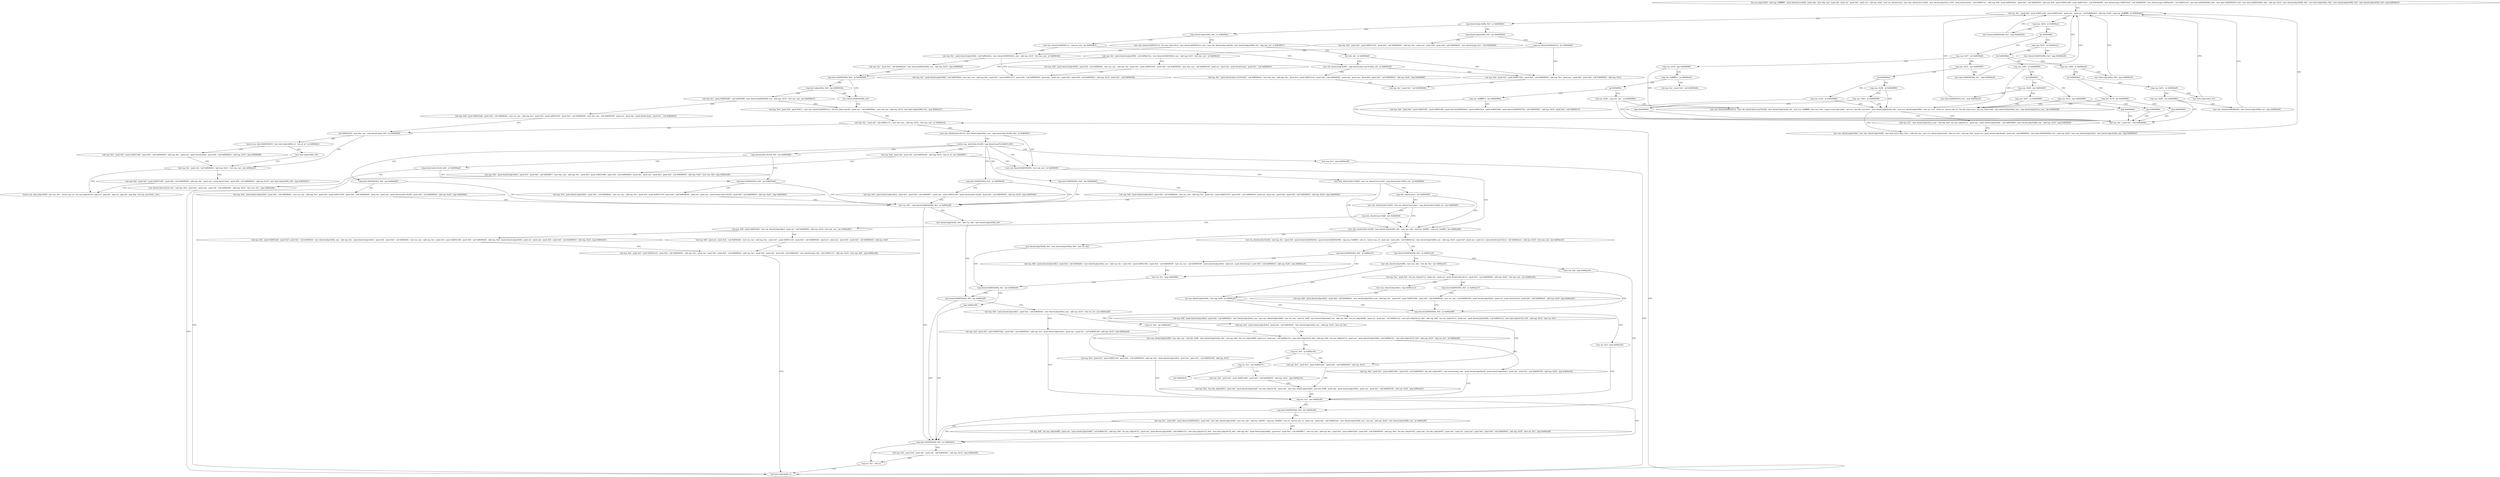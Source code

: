 digraph "func" {
"134518762" [label = "'lea ecx, [esp+0x4]', 'and esp, 0xfffffff0', 'push dword [ecx-0x4]', 'push ebp', 'mov ebp, esp', 'push edi', 'push esi', 'push ebx', 'push ecx', 'sub esp, 0xa4', 'mov esi, dword [ecx]', 'mov ebx, dword [ecx+0x4]', 'mov dword [ebp-0x1c], 0x0', 'push dword [ebx]', 'call 0x804e7a1', 'add esp, 0x8', 'push 0x80520ab', 'push 0x6', 'call 0x80491f0', 'add esp, 0x8', 'push 0x8051a80', 'push 0x80514c8', 'call 0x8049290', 'mov dword [esp], 0x80514c8', 'call 0x8049030', 'mov dword [esp], 0x804a530', 'call 0x80513c0', 'mov byte [0x8056294], 0x0', 'mov byte [0x8056295], 0x0', 'mov byte [0x8056296], 0x0', 'add esp, 0x10', 'mov dword [ebp-0x98], 0x0', 'mov byte [ebp-0x8c], 0x0', 'mov dword [ebp-0x90], 0x0', 'mov dword [ebp-0x94], 0x0', 'jmp 0x8049a50', " ]
"134519376" [label = "'sub esp, 0xc', 'push 0x0', 'push 0x8051e40', 'push 0x8051ae0', 'push ebx', 'push esi', 'call 0x804d3e0', 'add esp, 0x20', 'cmp eax, 0xffffffff', 'je 0x8049ab0', " ]
"134519472" [label = "'cmp dword [ebp-0x98], 0x0', 'je 0x8049b63', " ]
"134519406" [label = "'cmp eax, 0x63', 'je 0x8049a1e', " ]
"134519651" [label = "'cmp dword [ebp-0x94], 0x0', 'je 0x8049baa', " ]
"134519485" [label = "'cmp dword [ebp-0x94], 0x0', 'jne 0x8049b39', " ]
"134519326" [label = "'mov dword [0x8056208], 0x1', 'jmp 0x8049a50', " ]
"134519411" [label = "'jle 0x804988f', " ]
"134519722" [label = "'mov edx, dword [0x805621c]', 'lea eax, [edx+0x1]', 'mov dword [0x805621c], eax', 'mov edi, dword [ebx+edx*4]', 'mov dword [ebp-0x94], edi', 'cmp eax, esi', 'jl 0x8049b75', " ]
"134519660" [label = "'mov eax, dword [0x805621c]', 'cmp esi, eax', 'jle 0x8049bc9', " ]
"134519609" [label = "'sub esp, 0x4', 'push 0x5', 'push 0x8051b24', 'push 0x0', 'call 0x8049020', 'add esp, 0xc', 'push eax', 'push 0x0', 'push 0x0', 'call 0x80490c0', 'mov dword [esp], 0x1', 'call 0x804944b', " ]
"134519494" [label = "'cmp esi, dword [0x805621c]', 'jle 0x8049bd5', " ]
"134518927" [label = "'cmp eax, 0x37', 'jle 0x80498a9', " ]
"134519417" [label = "'cmp eax, 0x76', 'je 0x8049a2a', " ]
"134519669" [label = "'sub esp, 0xc', 'push dword [ebp-0x94]', 'call 0x804e25a', 'mov dword [0x805629c], eax', 'add esp, 0x10', 'test eax, eax', 'je 0x8049c64', " ]
"134519749" [label = "'test edi, edi', 'je 0x8049bd5', " ]
"134519753" [label = "'mov edi, dword [ebp-0x94]', 'cmp dword [ebx+eax*4-0x4], edi', 'je 0x8049c00', " ]
"134519765" [label = "'sub esp, 0x4', 'push 0x5', 'push 0x805150e', 'push 0x0', 'call 0x8049020', 'add esp, 0xc', 'push eax', 'push 0x0', 'push 0x0', 'call 0x80490c0', 'add esp, 0x10', " ]
"134519506" [label = "'sub esp, 0xc', 'push dword [ebp-0x98]', 'call 0x804e55a', 'mov dword [0x805629c], eax', 'add esp, 0x10', 'test eax, eax', 'je 0x8049c2f', " ]
"134518953" [label = "'cmp eax, 0x30', 'jge 0x8049906', " ]
"134518932" [label = "'cmp eax, 0x52', 'jne 0x8049995', " ]
"134519338" [label = "'mov dword [0x8056208], 0x0', 'jmp 0x8049a50', " ]
"134519422" [label = "'jle 0x80499be', " ]
"134519908" [label = "'sub esp, 0xc', 'push dword [ebp-0x94]', 'call 0x80500ed', 'mov ebx, eax', 'add esp, 0xc', 'push 0x5', 'push 0x8051537', 'push 0x0', 'call 0x8049020', 'push ebx', 'push eax', 'push 0x0', 'push 0x0', 'call 0x80490c0', 'add esp, 0x14', 'push 0x1', 'call 0x804944b', " ]
"134519699" [label = "'sub esp, 0xc', 'push 0x0', 'call 0x80492e0', 'mov dword [0x8056298], eax', 'add esp, 0x10', 'jmp 0x8049af0', " ]
"134519808" [label = "'sub esp, 0xc', 'push dword [ebx+esi*4-0x4]', 'call 0x80500ed', 'mov ebx, eax', 'add esp, 0xc', 'push 0x5', 'push 0x805151e', 'push 0x0', 'call 0x8049020', 'push ebx', 'push eax', 'push 0x0', 'push 0x0', 'call 0x80490c0', 'add esp, 0x20', 'jmp 0x8049bf6', " ]
"134519798" [label = "'sub esp, 0xc', 'push 0x1', 'call 0x804944b', " ]
"134519855" [label = "'sub esp, 0x8', 'push dword [ebp-0x98]', 'push 0x4', 'call 0x804fe0e', 'mov esi, eax', 'add esp, 0xc', 'push 0x5', 'push 0x8051b50', 'push 0x0', 'call 0x8049020', 'mov ebx, eax', 'call 0x80491b0', 'push esi', 'push ebx', 'push dword [eax]', 'push 0x1', 'call 0x80490c0', " ]
"134519536" [label = "'cmp byte [0x8056296], 0x0', 'je 0x8049b06', " ]
"134519046" [label = "'mov eax, dword [0x805621c]', 'mov edi, dword [ebx+eax*4-0x4]', 'mov dword [ebp-0xa0], edi', 'mov ecx, 0xffffffff', 'mov eax, 0x0', 'repne scasb byte [edi]', 'not ecx', 'lea edx, [ecx-0x1]', 'mov dword [ebp-0xa4], edx', 'mov ecx, dword [ebp-0x90]', 'test ecx, ecx', 'setne al', 'movzx eax, al', 'lea edi, [eax+ecx]', 'lea eax, [edx+edi]', 'mov dword [ebp-0x9c], eax', 'cmp dword [ebp-0x1c], eax', 'jbe 0x80499f8', " ]
"134518958" [label = "'cmp eax, 0xffffff7e', 'je 0x8049a36', " ]
"134519189" [label = "'jle 0x80499ab', " ]
"134518941" [label = "'mov byte [0x8056296], 0x1', 'jmp 0x8049a50', " ]
"134519230" [label = "'cmp eax, 0x6f', 'je 0x8049906', " ]
"134519428" [label = "'cmp eax, 0x80', 'je 0x8049a40', " ]
"134519558" [label = "'mov dword [0x8056290], 0x0', " ]
"134519545" [label = "'cmp byte [ebp-0x8c], 0x0', 'jne 0x8049c9a', " ]
"134519288" [label = "'add eax, 0x1', 'mov dword [ebp-0x1c], eax', 'sub esp, 0x8', 'lea eax, [ebp-0x1c]', 'push eax', 'push dword [ebp-0x94]', 'call 0x8050800', 'mov dword [ebp-0x94], eax', 'add esp, 0x10', 'jmp 0x804994f', " ]
"134519119" [label = "'mov eax, dword [ebp-0x94]', 'mov edx, dword [ebp-0x90]', 'mov byte [eax+edx], 0x2c', 'add edi, eax', 'mov ecx, dword [ebp-0xa4]', 'add ecx, 0x1', 'sub esp, 0x4', 'push ecx', 'push dword [ebp-0xa0]', 'push edi', 'call 0x8048fc0', 'mov byte [0x8056294], 0x1', 'add esp, 0x10', 'mov eax, dword [ebp-0x9c]', 'mov dword [ebp-0x90], eax', 'jmp 0x8049a50', " ]
"134519350" [label = "'sub esp, 0xc', 'push 0x0', 'call 0x804944b', " ]
"134518969" [label = "'jg 0x80498fa', " ]
"134519211" [label = "'cmp eax, 0x3d', 'je 0x8049906', " ]
"134519191" [label = "'cmp eax, 0x58', 'je 0x8049906', " ]
"134519239" [label = "'jg 0x80499e2', " ]
"134519360" [label = "'mov byte [ebp-0x8c], 0x0', 'jmp 0x8049a50', " ]
"134519435" [label = "'jle 0x80499ed', " ]
"134519568" [label = "'sub esp, 0x4', 'push 0x0', 'push 0x411', 'mov eax, dword [0x805621c]', 'lea eax, [ebx+eax*4]', 'push eax', 'call 0x80509ee', 'mov edi, eax', 'add esp, 0x10', 'mov byte [ebp-0x90], 0x1', 'jmp 0x804a311', " ]
"134519962" [label = "'sub esp, 0xc', 'push 0x8056280', 'call 0x80500ff', 'mov dword [0x8056290], eax', 'add esp, 0x10', 'test eax, eax', 'jne 0x8049b10', " ]
"134519034" [label = "'sub eax, 0x2b', 'cmp eax, 0x1', 'ja 0x80499b4', " ]
"134518971" [label = "'cmp eax, 0xffffff7d', 'jne 0x80499b4', " ]
"134519220" [label = "'sub esp, 0xc', 'push 0x1', 'call 0x804944b', " ]
"134519200" [label = "'cmp eax, 0x61', 'je 0x8049906', " ]
"134519266" [label = "'cmp eax, 0x72', 'jge 0x8049906', " ]
"134519241" [label = "'cmp eax, 0x66', 'jne 0x80499d7', " ]
"134519277" [label = "'cmp eax, 0x78', 'jle 0x8049906', " ]
"134519441" [label = "'cmp eax, 0x81', 'je 0x8049a49', " ]
"134521617" [label = "'sub esp, 0xc', 'push edi', 'call 0x804c131', 'mov ebx, eax', 'add esp, 0x10', 'test eax, eax', 'je 0x8049ceb', " ]
"134520043" [label = "'call 0x80491b0', 'mov ebx, eax', 'cmp dword [eax], 0x0', 'je 0x8049d0f', " ]
"134521639" [label = "'mov eax, dword [eax+0x1c]', 'mov dword [ebp-0x8c], eax', 'cmp word [ebx+0x38], 0xd', 'ja 0x8049f1a', " ]
"134519991" [label = "'sub esp, 0x8', 'push 0x8052abf', 'push 0x4', 'call 0x804fe0e', 'mov esi, eax', 'add esp, 0xc', 'push 0x5', 'push 0x8051b50', 'push 0x0', 'call 0x8049020', 'mov ebx, eax', 'call 0x80491b0', 'push esi', 'push ebx', 'push dword [eax]', 'push 0x1', 'call 0x80490c0', " ]
"134518982" [label = "'sub esp, 0x4', 'push 0x0', 'push 0x80514f1', 'push 0x80514fe', 'push dword [0x805620c]', 'push 0x80514c4', 'push 0x8051448', 'push dword [0x8056274]', 'call 0x80505b7', 'add esp, 0x14', 'push 0x0', 'call 0x8049110', " ]
"134519209" [label = "'jmp 0x80499b4', " ]
"134519275" [label = "'jmp 0x80499b4', " ]
"134519255" [label = "'cmp eax, 0x67', 'je 0x8049906', " ]
"134519246" [label = "'mov byte [0x8056295], 0x1', 'jmp 0x8049a50', " ]
"134519286" [label = "'jmp 0x80499b4', " ]
"134519369" [label = "'mov byte [ebp-0x8c], 0x1', " ]
"134519448" [label = "'cmp eax, 0x82', 'jne 0x80499b4', " ]
"134520079" [label = "'sub esp, 0xc', 'push edi', 'call 0x804bfde', 'add esp, 0x10', 'test eax, eax', 'jne 0x804a45c', " ]
"134520055" [label = "'movzx eax, byte [0x8056295]', 'mov byte [ebp-0x90], al', 'test al, al', 'je 0x8049d3c', " ]
"134520602" [label = "'mov eax, dword [0x8056290]', 'test eax, eax', 'je 0x8049f38', " ]
"134521659" [label = "'movzx eax, word [ebx+0x38]', 'jmp dword [eax*4+0x8051e00]', " ]
"134519264" [label = "'jmp 0x80499b4', " ]
"134519459" [label = "'mov eax, dword [0x8056434]', 'mov dword [ebp-0x98], eax', 'jmp 0x8049a50', " ]
"134521948" [label = "'sub esp, 0x4', 'push 0x5', 'push 0x80515d4', 'push 0x0', 'call 0x8049020', 'add esp, 0xc', 'push eax', 'push dword [ebx]', 'push 0x0', 'call 0x80490c0', 'add esp, 0x10', 'mov byte [ebp-0x90], 0x0', 'jmp 0x8049d23', " ]
"134520099" [label = "'movzx eax, byte [ebp-0x90]', 'xor eax, 0x1', 'movzx eax, al', 'lea esp, [ebp-0x10]', 'pop ecx', 'pop ebx', 'pop esi', 'pop edi', 'pop ebp', 'lea esp, [ecx-0x4]', 'retn', " ]
"134520124" [label = "'sub esp, 0x4', 'push 0x5', 'push 0x8051548', 'push 0x0', 'call 0x8049020', 'add esp, 0xc', 'push eax', 'push dword [ebx]', 'push 0x0', 'call 0x80490c0', 'add esp, 0x10', 'jmp 0x8049d0f', " ]
"134520072" [label = "'mov byte [ebp-0x90], 0x0', " ]
"134520632" [label = "'mov edx, dword [ebx+0x50]', 'mov dword [ebp-0x94], edx', 'mov eax, edx', 'and eax, 0xf000', 'cmp eax, 0xa000', 'jne 0x804a0b9', " ]
"134520611" [label = "'mov edx, dword [ebx+0x98]', 'mov esi, dword [eax+0x4]', 'cmp dword [ebx+0x9c], esi', 'je 0x8049fbb', " ]
"134520159" [label = "'cmp dword [ebx+0x30], 0x0', 'jne 0x8049d6b', " ]
"134520264" [label = "'cmp byte [0x8056295], 0x0', 'je 0x8049e58', " ]
"134520450" [label = "'cmp byte [0x8056295], 0x0', 'jne 0x8049dd5', " ]
"134520518" [label = "'cmp byte [0x8056295], 0x0', 'jne 0x8049dd5', " ]
"134520585" [label = "'sub esp, 0x8', 'push ebx', 'push edi', 'call 0x8050a36', 'add esp, 0x10', 'test al, al', 'jne 0x8049f7e', " ]
"134521938" [label = "'mov eax, 0x1', 'jmp 0x804a30b', " ]
"134521017" [label = "'mov esi, dword [ebx+0x18]', 'sub esp, 0xc', 'push 0x0', 'push dword [0x805629c]', 'push dword [0x8056298]', 'cmp eax, 0x4000', 'sete al', 'movzx eax, al', 'push eax', 'push edx', 'call 0x804e5ae', 'mov dword [ebp-0x98], eax', 'add esp, 0x20', 'push 0x0', 'push eax', 'push esi', 'push dword [edi+0x1c]', 'call 0x804a5ee', 'add esp, 0x10', 'test eax, eax', 'jne 0x804a1df', " ]
"134520659" [label = "'mov dword [ebp-0x98], 0x0', 'mov dword [ebp-0x94], 0x0', 'mov esi, 0x2', " ]
"134520763" [label = "'cmp edx, dword [eax]', 'jne 0x8049f38', " ]
"134520171" [label = "'cmp byte [0x8056295], 0x0', 'jne 0x8049dd5', " ]
"134520165" [label = "'cmp dword [ebx+0x10], 0x0', 'je 0x8049da8', " ]
"134520408" [label = "'sub esp, 0x4', 'push dword [ebp-0x8c]', 'push 0x3', 'push 0x0', 'call 0x804ff17', 'push eax', 'push 0x8051545', 'push dword [ebx+0x20]', 'push 0x0', 'call 0x80490c0', 'add esp, 0x20', 'jmp 0x8049dd5', " ]
"134520277" [label = "'mov esi, 0x0', 'cmp dword [0x8056208], 0x2', 'je 0x804a2f8', " ]
"134520463" [label = "'sub esp, 0x8', 'push dword [ebp-0x8c]', 'push 0x4', 'call 0x804fe0e', 'mov esi, eax', 'add esp, 0xc', 'push 0x5', 'push 0x8051569', 'push 0x0', 'call 0x8049020', 'push esi', 'push eax', 'push dword [ebx+0x20]', 'push 0x0', 'call 0x80490c0', 'add esp, 0x20', 'jmp 0x8049dd5', " ]
"134520531" [label = "'sub esp, 0x8', 'push dword [ebp-0x8c]', 'push 0x4', 'call 0x804fe0e', 'mov esi, eax', 'add esp, 0xc', 'push 0x5', 'push 0x8051b70', 'push 0x0', 'call 0x8049020', 'push esi', 'push eax', 'push 0x0', 'push 0x0', 'call 0x80490c0', 'add esp, 0x20', 'jmp 0x8049dd5', " ]
"134520702" [label = "'sub esp, 0x4', 'push dword [ebp-0x8c]', 'push 0x3', 'push 0x0', 'call 0x804ff17', 'mov ebx, eax', 'add esp, 0xc', 'push 0x5', 'push 0x8051b98', 'push 0x0', 'call 0x8049020', 'push ebx', 'push eax', 'push 0x0', 'push 0x0', 'call 0x80490c0', 'add esp, 0x20', 'mov eax, 0x0', 'jmp 0x804a30b', " ]
"134521611" [label = "'and byte [ebp-0x90], al', " ]
"134521311" [label = "'cmp byte [0x8056295], 0x0', 'je 0x804a1f2', " ]
"134521087" [label = "'cmp dword [0x8056208], 0x2', 'je 0x804a1d5', " ]
"134520684" [label = "'cmp dword [0x8056208], 0x2', 'jne 0x8049e00', " ]
"134520771" [label = "'mov edx, dword [ebx+0x40]', 'mov esi, dword [eax+0xc]', 'cmp dword [ebx+0x44], esi', 'jne 0x8049f38', " ]
"134520180" [label = "'sub esp, 0x8', 'push dword [ebp-0x8c]', 'push 0x4', 'call 0x804fe0e', 'mov esi, eax', 'add esp, 0xc', 'push 0x5', 'push 0x8051558', 'push 0x0', 'call 0x8049020', 'push esi', 'push eax', 'push dword [ebx+0x20]', 'push 0x0', 'call 0x80490c0', 'add esp, 0x20', 'jmp 0x8049dd5', " ]
"134520232" [label = "'mov dword [ebx+0x10], 0x1', 'sub esp, 0x4', 'push 0x1', 'push ebx', 'push edi', 'call 0x804c6f1', 'add esp, 0x10', 'mov eax, 0x1', 'jmp 0x804a30b', " ]
"134521592" [label = "'cmp byte [0x8056296], 0x0', 'je 0x804a43e', " ]
"134520295" [label = "'mov dword [ebp-0x94], 0x0', 'mov esi, 0x0', 'mov dword [ebp-0x98], 0x0', " ]
"134521330" [label = "'sub esp, 0x8', 'push dword [ebp-0x8c]', 'push 0x4', 'call 0x804fe0e', 'mov dword [ebp-0x9c], eax', 'add esp, 0xc', 'push 0x5', 'push 0x8051582', 'push 0x0', 'call 0x8049020', 'mov esi, eax', 'call 0x80491b0', 'push dword [ebp-0x9c]', 'push esi', 'push dword [eax]', 'push 0x0', 'call 0x80490c0', 'add esp, 0x20', 'jmp 0x804a1e8', " ]
"134521320" [label = "'mov esi, 0x1', 'jmp 0x8049f6c', " ]
"134521301" [label = "'mov esi, 0x4', 'jmp 0x804a2eb', " ]
"134521100" [label = "'mov edx, dword [ebp-0x98]', 'mov eax, edx', 'test dh, 0xe', 'jne 0x804a235', " ]
"134520320" [label = "'cmp dword [0x8056208], 0x0', 'jne 0x804a2f8', " ]
"134520333" [label = "'sub esp, 0x8', 'push dword [ebp-0x8c]', 'push 0x4', 'call 0x804fe0e', 'mov dword [ebp-0x9c], eax', 'add esp, 0x10', 'test esi, esi', 'jne 0x804a2b8', " ]
"134520697" [label = "'jmp 0x804a2f8', " ]
"134520786" [label = "'cmp edx, dword [eax+0x8]', 'jne 0x8049f38', " ]
"134521918" [label = "'sub esp, 0x4', 'push 0x4', 'push ebx', 'push edi', 'call 0x804c6f1', 'add esp, 0x10', 'jmp 0x804a305', " ]
"134521605" [label = "'cmp esi, 0x1', 'seta al', " ]
"134521579" [label = "'cmp byte [0x8056294], 0x0', 'jne 0x804a381', " ]
"134521397" [label = "'sub esp, 0xc', 'push 0x0', 'lea eax, [ebp-0x7c]', 'push eax', 'push esi', 'push dword [edi+0x1c]', 'push 0x3', 'call 0x8049040', 'add esp, 0x20', 'test eax, eax', 'jne 0x804a258', " ]
"134521117" [label = "'xor eax, dword [ebp-0x94]', 'test eax, 0xfff', 'je 0x804a261', " ]
"134521528" [label = "'cmp esi, 0x2', 'jne 0x804a4a7', " ]
"134520366" [label = "'sub esp, 0x4', 'push 0x5', 'push 0x80515ba', 'push 0x0', 'call 0x8049020', 'add esp, 0xc', 'push dword [ebp-0x9c]', 'push eax', 'push 0x1', 'call 0x80491d0', 'add esp, 0x10', 'jmp 0x804a2e6', " ]
"134520795" [label = "'sub esp, 0x8', 'push 0x8052abf', 'mov esi, dword [ebp-0x8c]', 'push esi', 'call 0x8048f50', 'add esp, 0x10', 'test eax, eax', 'jne 0x804a061', " ]
"134521729" [label = "'sub esp, 0xc', 'push 0x0', 'push dword [0x805629c]', 'push 0x0', 'mov edx, dword [ebp-0x94]', 'mov eax, edx', 'and eax, 0xf000', 'cmp eax, 0x4000', 'sete al', 'movzx eax, al', 'push eax', 'push edx', 'call 0x804e5ae', 'mov dword [ebp-0x94], eax', 'not eax', 'add esp, 0x20', 'test dword [ebp-0x98], eax', 'je 0x804a2f8', " ]
"134521432" [label = "'cmp byte [0x8056295], 0x0', 'je 0x804a275', " ]
"134521424" [label = "'mov eax, dword [ebp-0x6c]', 'jmp 0x804a11d', " ]
"134521441" [label = "'cmp dword [0x8056208], 0x0', 'je 0x804a489', " ]
"134521134" [label = "'sub esp, 0x8', 'push dword [ebp-0x8c]', 'push 0x4', 'call 0x804fe0e', 'mov dword [ebp-0x9c], eax', 'mov eax, dword [ebp-0x98]', 'mov esi, eax', 'and esi, 0xfff', 'mov dword [ebp-0xa0], esi', 'add esp, 0x8', 'lea esi, [ebp-0x88]', 'push esi', 'push eax', 'call 0x804a72a', 'mov byte [ebp-0x7e], 0x0', 'add esp, 0x8', 'lea eax, [ebp-0x7c]', 'push eax', 'push dword [ebp-0x94]', 'call 0x804a72a', 'mov byte [ebp-0x72], 0x0', 'add esp, 0x10', 'mov esi, 0x4', " ]
"134522023" [label = "'mov eax, dword [ebp-0x98]', 'mov edx, eax', 'and edx, 0xfff', 'mov dword [ebp-0xa0], edx', 'sub esp, 0x8', 'lea ecx, [ebp-0x88]', 'push ecx', 'push eax', 'call 0x804a72a', 'mov byte [ebp-0x7e], 0x0', 'add esp, 0x8', 'lea eax, [ebp-0x7c]', 'push eax', 'push dword [ebp-0x94]', 'call 0x804a72a', 'mov byte [ebp-0x72], 0x0', 'add esp, 0x10', 'cmp esi, 0x3', 'je 0x804a346', " ]
"134521537" [label = "'sub esp, 0x4', 'push 0x5', 'push 0x8051cf4', 'push 0x0', 'call 0x8049020', 'add esp, 0xc', 'push dword [ebp-0x9c]', 'push eax', 'push 0x1', 'call 0x80491d0', 'add esp, 0x10', " ]
"134521574" [label = "'cmp esi, 0x2', 'jbe 0x804a2f8', " ]
"134520929" [label = "'sub esp, 0x4', 'push 0x8052abf', 'push 0x4', 'push 0x1', 'call 0x804fcfb', 'mov dword [ebp-0x94], eax', 'add esp, 0xc', 'push dword [ebp-0x8c]', 'push 0x4', 'push 0x0', 'call 0x804fcfb', 'mov esi, eax', 'add esp, 0xc', 'push 0x5', 'push 0x8051c84', 'push 0x0', 'call 0x8049020', 'add esp, 0x4', 'push dword [ebp-0x94]', 'push esi', 'push eax', 'push 0x0', 'push 0x0', 'call 0x80490c0', 'add esp, 0x20', 'jmp 0x804a022', " ]
"134520822" [label = "'sub esp, 0x8', 'push esi', 'push 0x4', 'call 0x804fe0e', 'mov esi, eax', 'add esp, 0xc', 'push 0x5', 'push 0x8051c54', 'push 0x0', 'call 0x8049020', 'push esi', 'push eax', 'push 0x0', 'push 0x0', 'call 0x80490c0', 'add esp, 0x20', " ]
"134521796" [label = "'sub esp, 0x8', 'lea eax, [ebp-0x88]', 'push eax', 'push dword [ebp-0x98]', 'call 0x804a72a', 'add esp, 0x8', 'lea eax, [ebp-0x7c]', 'push eax', 'push dword [ebp-0x94]', 'call 0x804a72a', 'mov byte [ebp-0x72], 0x0', 'mov byte [ebp-0x7e], 0x0', 'add esp, 0xc', 'push dword [ebp-0x8c]', 'push 0x3', 'push 0x0', 'call 0x804ff17', 'mov esi, eax', 'add esp, 0xc', 'push 0x5', 'push 0x8051dc0', 'push 0x0', 'call 0x8049020', 'add esp, 0x8', 'lea edx, [ebp-0x7b]', 'push edx', 'lea edx, [ebp-0x87]', 'push edx', 'push esi', 'push eax', 'push 0x0', 'push 0x0', 'call 0x80490c0', 'add esp, 0x20', 'mov esi, 0x1', 'jmp 0x804a2f8', " ]
"134521461" [label = "'sub esp, 0x8', 'push dword [ebp-0x8c]', 'push 0x4', 'call 0x804fe0e', 'mov dword [ebp-0x9c], eax', 'add esp, 0xc', 'push 0x5', 'push 0x805159d', 'push 0x0', 'call 0x8049020', 'mov esi, eax', 'call 0x80491b0', 'push dword [ebp-0x9c]', 'push esi', 'push dword [eax]', 'push 0x0', 'call 0x80490c0', 'add esp, 0x20', 'jmp 0x804a261', " ]
"134521993" [label = "'sub esp, 0x8', 'push dword [ebp-0x8c]', 'push 0x4', 'call 0x804fe0e', 'mov dword [ebp-0x9c], eax', 'add esp, 0x10', 'mov esi, 0x3', " ]
"134521454" [label = "'mov esi, 0x3', 'jmp 0x804a2e6', " ]
"134521226" [label = "'sub esp, 0x4', 'push 0x5', 'push 0x8051d2c', 'push 0x0', 'call 0x8049020', 'add esp, 0x10', " ]
"134521670" [label = "'sub esp, 0x4', 'push 0x5', 'push 0x8051d9c', 'push 0x0', 'call 0x8049020', 'lea edx, [ebp-0x87]', 'mov dword [esp], edx', 'push dword [ebp-0xa0]', 'push dword [ebp-0x9c]', 'push eax', 'push 0x1', 'call 0x80491d0', 'add esp, 0x20', 'jmp 0x804a2e6', " ]
"134522097" [label = "'cmp esi, 0x4', 'je 0x804a18a', " ]
"134520866" [label = "'sub esp, 0x4', 'push 0x5', 'push 0x8051cc0', 'push 0x0', 'call 0x8049020', 'add esp, 0xc', 'push eax', 'push 0x0', 'push 0x0', 'call 0x80490c0', 'add esp, 0xc', 'push 0x4', 'push ebx', 'push edi', 'call 0x804c6f1', 'mov dword [esp], edi', 'call 0x804c131', 'add esp, 0x10', 'mov eax, 0x0', 'jmp 0x804a30b', " ]
"134522106" [label = "'cmp esi, 0x1', 'jne 0x804a37c', " ]
"134521246" [label = "'sub esp, 0x4', 'lea edx, [ebp-0x87]', 'push edx', 'push dword [ebp-0xa0]', 'lea edx, [ebp-0x7b]', 'push edx', 'mov edx, dword [ebp-0x94]', 'and edx, 0xfff', 'push edx', 'push dword [ebp-0x9c]', 'push eax', 'push 0x1', 'call 0x80491d0', 'add esp, 0x20', 'jmp 0x804a2e6', " ]
"134521724" [label = "'call 0x80492c0', " ]
"134522115" [label = "'sub esp, 0x4', 'push 0x5', 'push 0x8051d60', 'push 0x0', 'call 0x8049020', 'add esp, 0x10', 'jmp 0x804a19e', " ]
"134518762" -> "134519376" [ label = "CFG" ]
"134519376" -> "134519472" [ label = "CFG" ]
"134519376" -> "134519406" [ label = "CFG" ]
"134519472" -> "134519651" [ label = "CFG" ]
"134519472" -> "134519485" [ label = "CFG" ]
"134519406" -> "134519326" [ label = "CFG" ]
"134519406" -> "134519411" [ label = "CFG" ]
"134519651" -> "134519722" [ label = "CFG" ]
"134519651" -> "134519660" [ label = "CFG" ]
"134519485" -> "134519609" [ label = "CFG" ]
"134519485" -> "134519494" [ label = "CFG" ]
"134519326" -> "134519376" [ label = "CFG" ]
"134519411" -> "134518927" [ label = "CFG" ]
"134519411" -> "134519417" [ label = "CFG" ]
"134519722" -> "134519669" [ label = "CFG" ]
"134519722" -> "134519749" [ label = "CFG" ]
"134519660" -> "134519753" [ label = "CFG" ]
"134519660" -> "134519669" [ label = "CFG" ]
"134519494" -> "134519765" [ label = "CFG" ]
"134519494" -> "134519506" [ label = "CFG" ]
"134518927" -> "134518953" [ label = "CFG" ]
"134518927" -> "134518932" [ label = "CFG" ]
"134519417" -> "134519338" [ label = "CFG" ]
"134519417" -> "134519422" [ label = "CFG" ]
"134519669" -> "134519908" [ label = "CFG" ]
"134519669" -> "134519699" [ label = "CFG" ]
"134519749" -> "134519765" [ label = "CFG" ]
"134519749" -> "134519753" [ label = "CFG" ]
"134519753" -> "134519808" [ label = "CFG" ]
"134519753" -> "134519765" [ label = "CFG" ]
"134519765" -> "134519798" [ label = "CFG" ]
"134519506" -> "134519855" [ label = "CFG" ]
"134519506" -> "134519536" [ label = "CFG" ]
"134518953" -> "134519046" [ label = "CFG" ]
"134518953" -> "134518958" [ label = "CFG" ]
"134518932" -> "134519189" [ label = "CFG" ]
"134518932" -> "134518941" [ label = "CFG" ]
"134519338" -> "134519376" [ label = "CFG" ]
"134519422" -> "134519230" [ label = "CFG" ]
"134519422" -> "134519428" [ label = "CFG" ]
"134519699" -> "134519536" [ label = "CFG" ]
"134519808" -> "134519798" [ label = "CFG" ]
"134519855" -> "134519908" [ label = "CFG" ]
"134519536" -> "134519558" [ label = "CFG" ]
"134519536" -> "134519545" [ label = "CFG" ]
"134519046" -> "134519288" [ label = "CFG" ]
"134519046" -> "134519119" [ label = "CFG" ]
"134518958" -> "134519350" [ label = "CFG" ]
"134518958" -> "134518969" [ label = "CFG" ]
"134519189" -> "134519211" [ label = "CFG" ]
"134519189" -> "134519191" [ label = "CFG" ]
"134518941" -> "134519376" [ label = "CFG" ]
"134519230" -> "134519046" [ label = "CFG" ]
"134519230" -> "134519239" [ label = "CFG" ]
"134519428" -> "134519360" [ label = "CFG" ]
"134519428" -> "134519435" [ label = "CFG" ]
"134519558" -> "134519568" [ label = "CFG" ]
"134519545" -> "134519962" [ label = "CFG" ]
"134519545" -> "134519558" [ label = "CFG" ]
"134519288" -> "134519119" [ label = "CFG" ]
"134519119" -> "134519376" [ label = "CFG" ]
"134518969" -> "134519034" [ label = "CFG" ]
"134518969" -> "134518971" [ label = "CFG" ]
"134519211" -> "134519046" [ label = "CFG" ]
"134519211" -> "134519220" [ label = "CFG" ]
"134519191" -> "134519046" [ label = "CFG" ]
"134519191" -> "134519200" [ label = "CFG" ]
"134519239" -> "134519266" [ label = "CFG" ]
"134519239" -> "134519241" [ label = "CFG" ]
"134519360" -> "134519376" [ label = "CFG" ]
"134519435" -> "134519277" [ label = "CFG" ]
"134519435" -> "134519441" [ label = "CFG" ]
"134519568" -> "134521617" [ label = "CFG" ]
"134519962" -> "134519568" [ label = "CFG" ]
"134519962" -> "134519991" [ label = "CFG" ]
"134519034" -> "134519220" [ label = "CFG" ]
"134519034" -> "134519046" [ label = "CFG" ]
"134518971" -> "134519220" [ label = "CFG" ]
"134518971" -> "134518982" [ label = "CFG" ]
"134519200" -> "134519046" [ label = "CFG" ]
"134519200" -> "134519209" [ label = "CFG" ]
"134519266" -> "134519046" [ label = "CFG" ]
"134519266" -> "134519275" [ label = "CFG" ]
"134519241" -> "134519255" [ label = "CFG" ]
"134519241" -> "134519246" [ label = "CFG" ]
"134519277" -> "134519046" [ label = "CFG" ]
"134519277" -> "134519286" [ label = "CFG" ]
"134519441" -> "134519369" [ label = "CFG" ]
"134519441" -> "134519448" [ label = "CFG" ]
"134521617" -> "134520043" [ label = "CFG" ]
"134521617" -> "134521639" [ label = "CFG" ]
"134520043" -> "134520079" [ label = "CFG" ]
"134520043" -> "134520055" [ label = "CFG" ]
"134521639" -> "134520602" [ label = "CFG" ]
"134521639" -> "134521659" [ label = "CFG" ]
"134519991" -> "134520043" [ label = "CFG" ]
"134519209" -> "134519220" [ label = "CFG" ]
"134519275" -> "134519220" [ label = "CFG" ]
"134519255" -> "134519046" [ label = "CFG" ]
"134519255" -> "134519264" [ label = "CFG" ]
"134519246" -> "134519376" [ label = "CFG" ]
"134519286" -> "134519220" [ label = "CFG" ]
"134519369" -> "134519376" [ label = "CFG" ]
"134519448" -> "134519220" [ label = "CFG" ]
"134519448" -> "134519459" [ label = "CFG" ]
"134520079" -> "134521948" [ label = "CFG" ]
"134520079" -> "134520099" [ label = "CFG" ]
"134520055" -> "134520124" [ label = "CFG" ]
"134520055" -> "134520072" [ label = "CFG" ]
"134520602" -> "134520632" [ label = "CFG" ]
"134520602" -> "134520611" [ label = "CFG" ]
"134521659" -> "134520159" [ label = "CFG" ]
"134521659" -> "134520264" [ label = "CFG" ]
"134521659" -> "134520450" [ label = "CFG" ]
"134521659" -> "134520518" [ label = "CFG" ]
"134521659" -> "134520585" [ label = "CFG" ]
"134521659" -> "134520602" [ label = "CFG" ]
"134521659" -> "134521938" [ label = "CFG" ]
"134519264" -> "134519220" [ label = "CFG" ]
"134519459" -> "134519376" [ label = "CFG" ]
"134521948" -> "134520099" [ label = "CFG" ]
"134520124" -> "134520079" [ label = "CFG" ]
"134520072" -> "134520079" [ label = "CFG" ]
"134520632" -> "134521017" [ label = "CFG" ]
"134520632" -> "134520659" [ label = "CFG" ]
"134520611" -> "134520763" [ label = "CFG" ]
"134520611" -> "134520632" [ label = "CFG" ]
"134520159" -> "134520171" [ label = "CFG" ]
"134520159" -> "134520165" [ label = "CFG" ]
"134520264" -> "134520408" [ label = "CFG" ]
"134520264" -> "134520277" [ label = "CFG" ]
"134520450" -> "134520277" [ label = "CFG" ]
"134520450" -> "134520463" [ label = "CFG" ]
"134520518" -> "134520277" [ label = "CFG" ]
"134520518" -> "134520531" [ label = "CFG" ]
"134520585" -> "134520702" [ label = "CFG" ]
"134520585" -> "134520602" [ label = "CFG" ]
"134521938" -> "134521611" [ label = "CFG" ]
"134521017" -> "134521311" [ label = "CFG" ]
"134521017" -> "134521087" [ label = "CFG" ]
"134520659" -> "134520684" [ label = "CFG" ]
"134520763" -> "134520632" [ label = "CFG" ]
"134520763" -> "134520771" [ label = "CFG" ]
"134520171" -> "134520277" [ label = "CFG" ]
"134520171" -> "134520180" [ label = "CFG" ]
"134520165" -> "134520232" [ label = "CFG" ]
"134520165" -> "134520171" [ label = "CFG" ]
"134520408" -> "134520277" [ label = "CFG" ]
"134520277" -> "134521592" [ label = "CFG" ]
"134520277" -> "134520295" [ label = "CFG" ]
"134520463" -> "134520277" [ label = "CFG" ]
"134520531" -> "134520277" [ label = "CFG" ]
"134520702" -> "134521611" [ label = "CFG" ]
"134521611" -> "134521617" [ label = "CFG" ]
"134521311" -> "134521330" [ label = "CFG" ]
"134521311" -> "134521320" [ label = "CFG" ]
"134521087" -> "134521301" [ label = "CFG" ]
"134521087" -> "134521100" [ label = "CFG" ]
"134520684" -> "134520320" [ label = "CFG" ]
"134520684" -> "134520697" [ label = "CFG" ]
"134520771" -> "134520632" [ label = "CFG" ]
"134520771" -> "134520786" [ label = "CFG" ]
"134520180" -> "134520277" [ label = "CFG" ]
"134520232" -> "134521611" [ label = "CFG" ]
"134521592" -> "134521918" [ label = "CFG" ]
"134521592" -> "134521605" [ label = "CFG" ]
"134520295" -> "134520320" [ label = "CFG" ]
"134521330" -> "134521320" [ label = "CFG" ]
"134521320" -> "134520684" [ label = "CFG" ]
"134521301" -> "134521579" [ label = "CFG" ]
"134521100" -> "134521397" [ label = "CFG" ]
"134521100" -> "134521117" [ label = "CFG" ]
"134520320" -> "134521592" [ label = "CFG" ]
"134520320" -> "134520333" [ label = "CFG" ]
"134520333" -> "134521528" [ label = "CFG" ]
"134520333" -> "134520366" [ label = "CFG" ]
"134520697" -> "134521592" [ label = "CFG" ]
"134520786" -> "134520632" [ label = "CFG" ]
"134520786" -> "134520795" [ label = "CFG" ]
"134521918" -> "134521605" [ label = "CFG" ]
"134521605" -> "134521611" [ label = "CFG" ]
"134521579" -> "134521729" [ label = "CFG" ]
"134521579" -> "134521592" [ label = "CFG" ]
"134521397" -> "134521432" [ label = "CFG" ]
"134521397" -> "134521424" [ label = "CFG" ]
"134521117" -> "134521441" [ label = "CFG" ]
"134521117" -> "134521134" [ label = "CFG" ]
"134521528" -> "134522023" [ label = "CFG" ]
"134521528" -> "134521537" [ label = "CFG" ]
"134520366" -> "134521574" [ label = "CFG" ]
"134520795" -> "134520929" [ label = "CFG" ]
"134520795" -> "134520822" [ label = "CFG" ]
"134521729" -> "134521592" [ label = "CFG" ]
"134521729" -> "134521796" [ label = "CFG" ]
"134521432" -> "134521461" [ label = "CFG" ]
"134521432" -> "134521441" [ label = "CFG" ]
"134521424" -> "134521117" [ label = "CFG" ]
"134521441" -> "134521993" [ label = "CFG" ]
"134521441" -> "134521454" [ label = "CFG" ]
"134521134" -> "134521226" [ label = "CFG" ]
"134522023" -> "134521670" [ label = "CFG" ]
"134522023" -> "134522097" [ label = "CFG" ]
"134521537" -> "134521574" [ label = "CFG" ]
"134521574" -> "134521592" [ label = "CFG" ]
"134521574" -> "134521579" [ label = "CFG" ]
"134520929" -> "134520866" [ label = "CFG" ]
"134520822" -> "134520866" [ label = "CFG" ]
"134521796" -> "134521592" [ label = "CFG" ]
"134521461" -> "134521441" [ label = "CFG" ]
"134521993" -> "134522023" [ label = "CFG" ]
"134521454" -> "134521574" [ label = "CFG" ]
"134521226" -> "134521246" [ label = "CFG" ]
"134521670" -> "134521574" [ label = "CFG" ]
"134522097" -> "134521226" [ label = "CFG" ]
"134522097" -> "134522106" [ label = "CFG" ]
"134520866" -> "134521611" [ label = "CFG" ]
"134522106" -> "134521724" [ label = "CFG" ]
"134522106" -> "134522115" [ label = "CFG" ]
"134521246" -> "134521574" [ label = "CFG" ]
"134522115" -> "134521246" [ label = "CFG" ]
}
